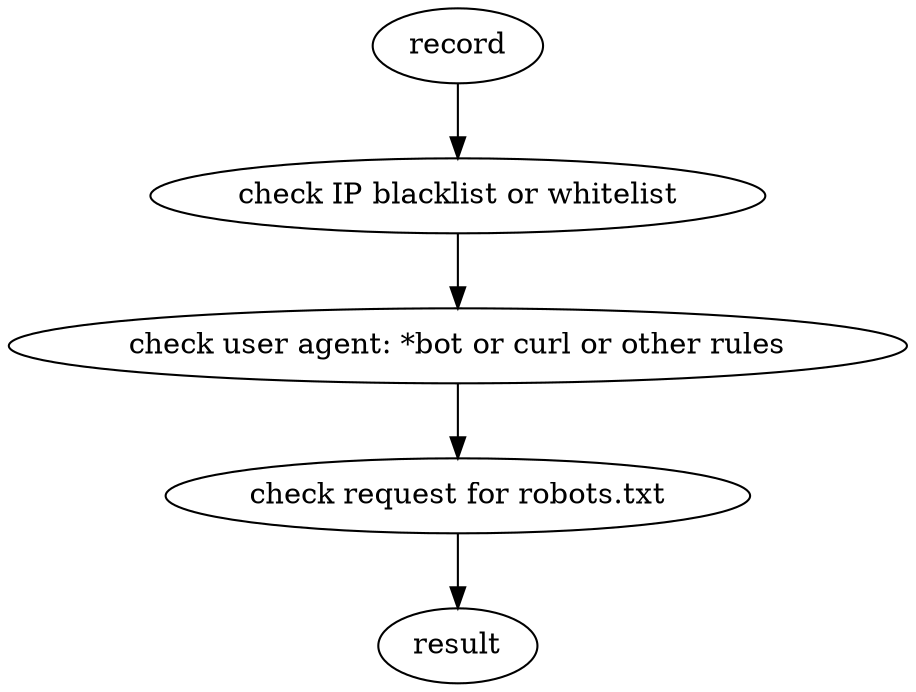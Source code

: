 digraph G{
    node1 [label = "check IP blacklist or whitelist"]

    node2 [label = "check user agent: *bot or curl or other rules"]

    node3 [label = "check request for robots.txt"]

    record -> node1 -> node2 -> node3 -> result 
}
